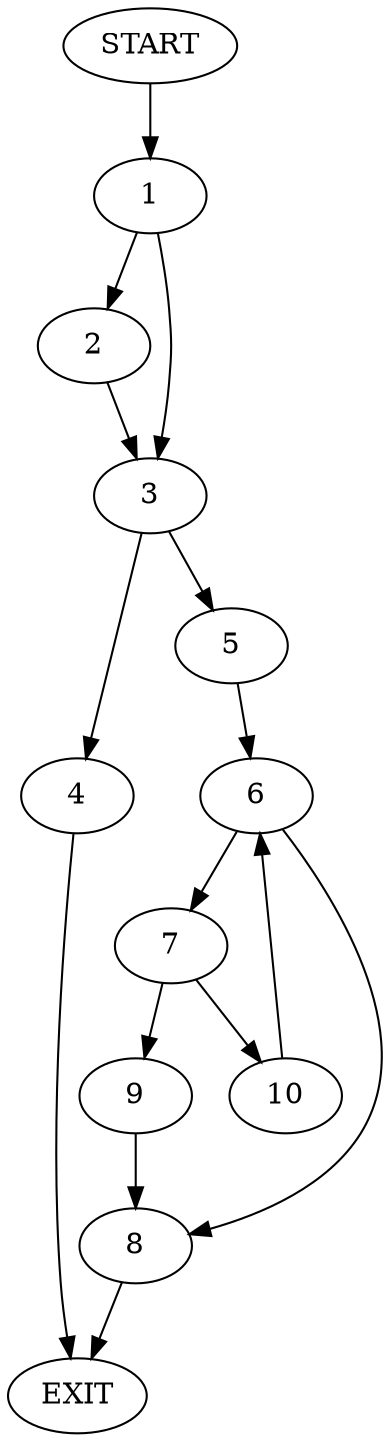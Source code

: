 digraph {
0 [label="START"]
11 [label="EXIT"]
0 -> 1
1 -> 2
1 -> 3
2 -> 3
3 -> 4
3 -> 5
4 -> 11
5 -> 6
6 -> 7
6 -> 8
7 -> 9
7 -> 10
8 -> 11
9 -> 8
10 -> 6
}

